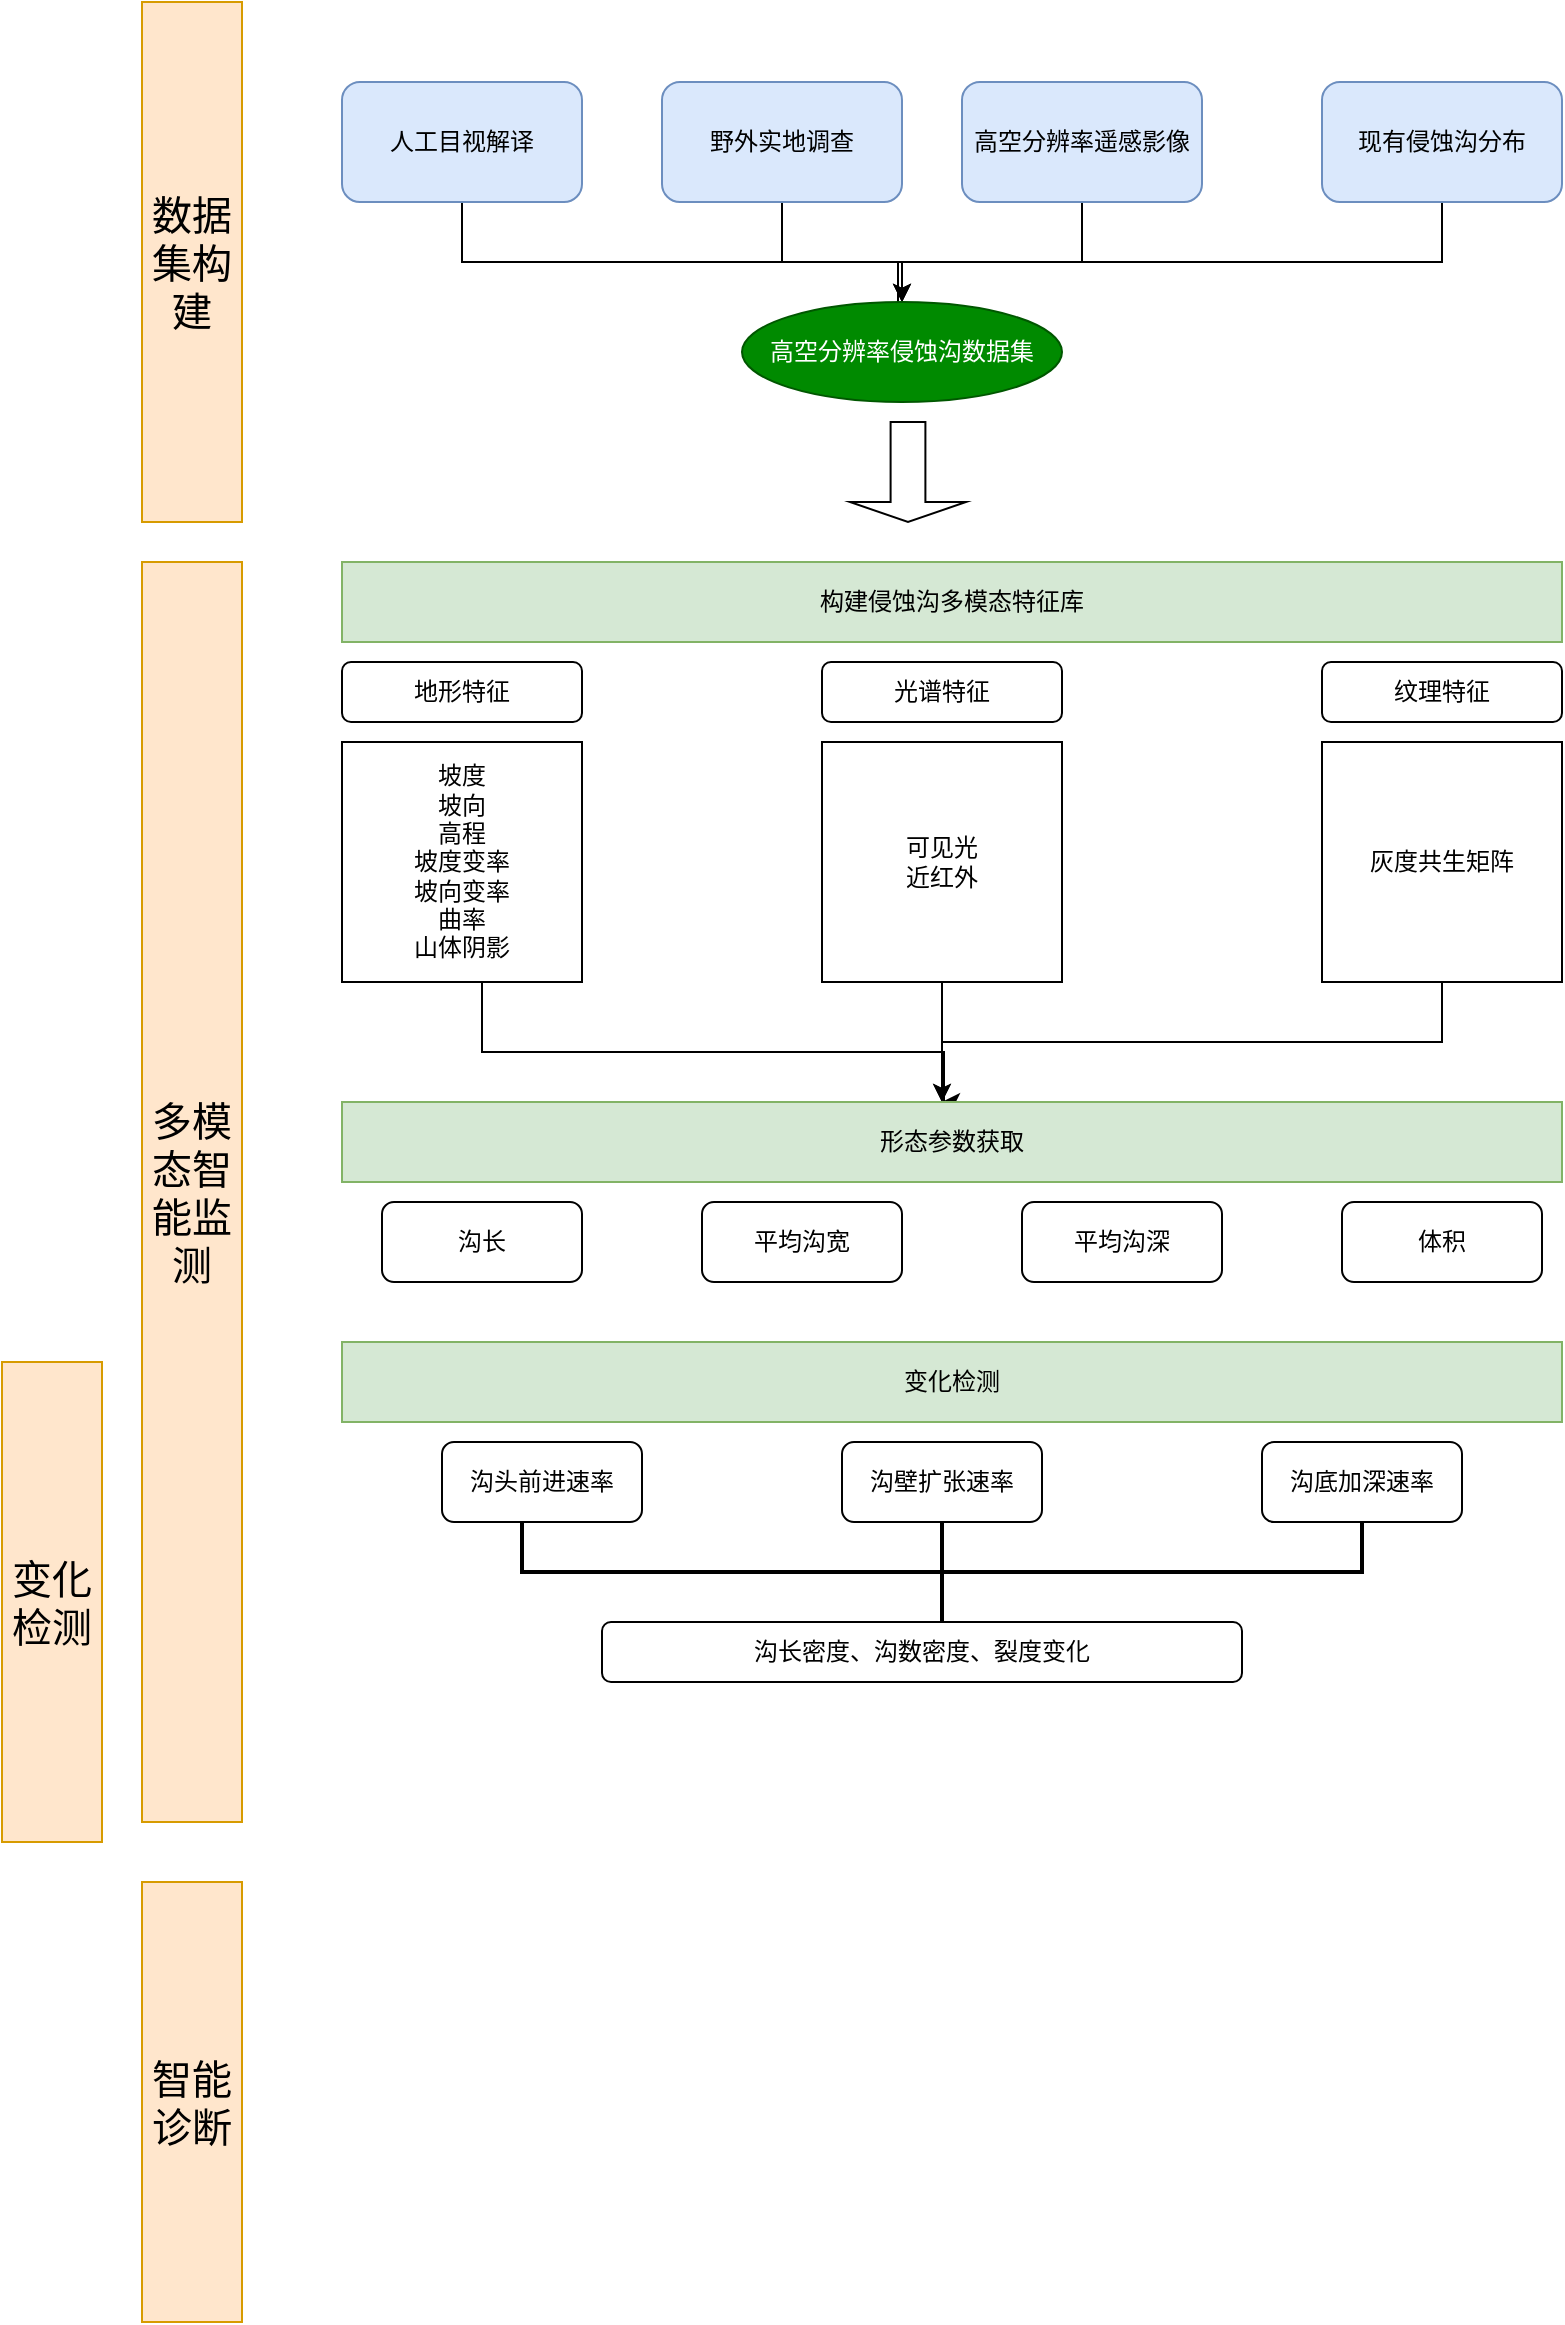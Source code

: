 <mxfile version="26.1.0">
  <diagram name="第 1 页" id="TZFuUK252T7A37Ij6whs">
    <mxGraphModel dx="1869" dy="573" grid="1" gridSize="10" guides="1" tooltips="1" connect="1" arrows="1" fold="1" page="1" pageScale="1" pageWidth="827" pageHeight="1169" math="0" shadow="0">
      <root>
        <mxCell id="0" />
        <mxCell id="1" parent="0" />
        <mxCell id="YTZnSgjd3nYbgK_upiZN-1" value="&lt;font style=&quot;font-size: 20px;&quot;&gt;数据集构建&lt;/font&gt;" style="rounded=0;whiteSpace=wrap;html=1;fillColor=#ffe6cc;strokeColor=#d79b00;" vertex="1" parent="1">
          <mxGeometry x="60" width="50" height="260" as="geometry" />
        </mxCell>
        <mxCell id="YTZnSgjd3nYbgK_upiZN-2" value="&lt;font style=&quot;font-size: 20px;&quot;&gt;多模态智能监测&lt;/font&gt;" style="rounded=0;whiteSpace=wrap;html=1;fillColor=#ffe6cc;strokeColor=#d79b00;" vertex="1" parent="1">
          <mxGeometry x="60" y="280" width="50" height="630" as="geometry" />
        </mxCell>
        <mxCell id="YTZnSgjd3nYbgK_upiZN-3" value="&lt;font style=&quot;font-size: 20px;&quot;&gt;变化检测&lt;/font&gt;" style="rounded=0;whiteSpace=wrap;html=1;fillColor=#ffe6cc;strokeColor=#d79b00;" vertex="1" parent="1">
          <mxGeometry x="-10" y="680" width="50" height="240" as="geometry" />
        </mxCell>
        <mxCell id="YTZnSgjd3nYbgK_upiZN-4" value="&lt;font style=&quot;font-size: 20px;&quot;&gt;智能诊断&lt;/font&gt;" style="rounded=0;whiteSpace=wrap;html=1;fillColor=#ffe6cc;strokeColor=#d79b00;" vertex="1" parent="1">
          <mxGeometry x="60" y="940" width="50" height="220" as="geometry" />
        </mxCell>
        <mxCell id="YTZnSgjd3nYbgK_upiZN-13" style="edgeStyle=orthogonalEdgeStyle;rounded=0;orthogonalLoop=1;jettySize=auto;html=1;entryX=0.547;entryY=0.015;entryDx=0;entryDy=0;entryPerimeter=0;" edge="1" parent="1" target="YTZnSgjd3nYbgK_upiZN-14">
          <mxGeometry relative="1" as="geometry">
            <mxPoint x="250" y="220" as="targetPoint" />
            <mxPoint x="220" y="90" as="sourcePoint" />
            <Array as="points">
              <mxPoint x="220" y="130" />
              <mxPoint x="438" y="130" />
              <mxPoint x="438" y="181" />
            </Array>
          </mxGeometry>
        </mxCell>
        <mxCell id="YTZnSgjd3nYbgK_upiZN-8" value="人工目视解译" style="rounded=1;whiteSpace=wrap;html=1;fillColor=#dae8fc;strokeColor=#6c8ebf;" vertex="1" parent="1">
          <mxGeometry x="160" y="40" width="120" height="60" as="geometry" />
        </mxCell>
        <mxCell id="YTZnSgjd3nYbgK_upiZN-19" style="edgeStyle=orthogonalEdgeStyle;rounded=0;orthogonalLoop=1;jettySize=auto;html=1;entryX=0.5;entryY=0;entryDx=0;entryDy=0;" edge="1" parent="1" source="YTZnSgjd3nYbgK_upiZN-9" target="YTZnSgjd3nYbgK_upiZN-14">
          <mxGeometry relative="1" as="geometry">
            <Array as="points">
              <mxPoint x="380" y="130" />
              <mxPoint x="440" y="130" />
            </Array>
          </mxGeometry>
        </mxCell>
        <mxCell id="YTZnSgjd3nYbgK_upiZN-9" value="野外实地调查" style="rounded=1;whiteSpace=wrap;html=1;fillColor=#dae8fc;strokeColor=#6c8ebf;" vertex="1" parent="1">
          <mxGeometry x="320" y="40" width="120" height="60" as="geometry" />
        </mxCell>
        <mxCell id="YTZnSgjd3nYbgK_upiZN-16" style="edgeStyle=orthogonalEdgeStyle;rounded=0;orthogonalLoop=1;jettySize=auto;html=1;" edge="1" parent="1" source="YTZnSgjd3nYbgK_upiZN-10" target="YTZnSgjd3nYbgK_upiZN-14">
          <mxGeometry relative="1" as="geometry">
            <Array as="points">
              <mxPoint x="530" y="130" />
              <mxPoint x="440" y="130" />
            </Array>
          </mxGeometry>
        </mxCell>
        <mxCell id="YTZnSgjd3nYbgK_upiZN-10" value="高空分辨率遥感影像" style="rounded=1;whiteSpace=wrap;html=1;fillColor=#dae8fc;strokeColor=#6c8ebf;" vertex="1" parent="1">
          <mxGeometry x="470" y="40" width="120" height="60" as="geometry" />
        </mxCell>
        <mxCell id="YTZnSgjd3nYbgK_upiZN-27" style="edgeStyle=orthogonalEdgeStyle;rounded=0;orthogonalLoop=1;jettySize=auto;html=1;entryX=0.5;entryY=0;entryDx=0;entryDy=0;" edge="1" parent="1" source="YTZnSgjd3nYbgK_upiZN-11" target="YTZnSgjd3nYbgK_upiZN-14">
          <mxGeometry relative="1" as="geometry">
            <Array as="points">
              <mxPoint x="710" y="130" />
              <mxPoint x="440" y="130" />
            </Array>
          </mxGeometry>
        </mxCell>
        <mxCell id="YTZnSgjd3nYbgK_upiZN-11" value="现有侵蚀沟分布" style="rounded=1;whiteSpace=wrap;html=1;fillColor=#dae8fc;strokeColor=#6c8ebf;" vertex="1" parent="1">
          <mxGeometry x="650" y="40" width="120" height="60" as="geometry" />
        </mxCell>
        <mxCell id="YTZnSgjd3nYbgK_upiZN-14" value="高空分辨率侵蚀沟数据集" style="ellipse;whiteSpace=wrap;html=1;fillColor=#008a00;strokeColor=#005700;fontColor=#ffffff;" vertex="1" parent="1">
          <mxGeometry x="360" y="150" width="160" height="50" as="geometry" />
        </mxCell>
        <mxCell id="YTZnSgjd3nYbgK_upiZN-20" value="构建侵蚀沟多模态特征库" style="rounded=0;whiteSpace=wrap;html=1;fillColor=#d5e8d4;strokeColor=#82b366;" vertex="1" parent="1">
          <mxGeometry x="160" y="280" width="610" height="40" as="geometry" />
        </mxCell>
        <mxCell id="YTZnSgjd3nYbgK_upiZN-21" value="地形特征" style="rounded=1;whiteSpace=wrap;html=1;" vertex="1" parent="1">
          <mxGeometry x="160" y="330" width="120" height="30" as="geometry" />
        </mxCell>
        <mxCell id="YTZnSgjd3nYbgK_upiZN-22" value="光谱特征" style="rounded=1;whiteSpace=wrap;html=1;" vertex="1" parent="1">
          <mxGeometry x="400" y="330" width="120" height="30" as="geometry" />
        </mxCell>
        <mxCell id="YTZnSgjd3nYbgK_upiZN-23" value="纹理特征" style="rounded=1;whiteSpace=wrap;html=1;" vertex="1" parent="1">
          <mxGeometry x="650" y="330" width="120" height="30" as="geometry" />
        </mxCell>
        <mxCell id="YTZnSgjd3nYbgK_upiZN-25" value="" style="shape=singleArrow;direction=south;whiteSpace=wrap;html=1;" vertex="1" parent="1">
          <mxGeometry x="414" y="210" width="58" height="50" as="geometry" />
        </mxCell>
        <mxCell id="YTZnSgjd3nYbgK_upiZN-33" style="edgeStyle=orthogonalEdgeStyle;rounded=0;orthogonalLoop=1;jettySize=auto;html=1;exitX=0.5;exitY=1;exitDx=0;exitDy=0;" edge="1" parent="1">
          <mxGeometry relative="1" as="geometry">
            <mxPoint x="460" y="550" as="targetPoint" />
            <mxPoint x="230" y="490" as="sourcePoint" />
            <Array as="points">
              <mxPoint x="230" y="525" />
              <mxPoint x="461" y="525" />
            </Array>
          </mxGeometry>
        </mxCell>
        <mxCell id="YTZnSgjd3nYbgK_upiZN-28" value="坡度&lt;div&gt;坡向&lt;/div&gt;&lt;div&gt;高程&lt;/div&gt;&lt;div&gt;坡度变率&lt;/div&gt;&lt;div&gt;坡向变率&lt;/div&gt;&lt;div&gt;曲率&lt;/div&gt;&lt;div&gt;山体阴影&lt;/div&gt;" style="whiteSpace=wrap;html=1;aspect=fixed;" vertex="1" parent="1">
          <mxGeometry x="160" y="370" width="120" height="120" as="geometry" />
        </mxCell>
        <mxCell id="YTZnSgjd3nYbgK_upiZN-34" style="edgeStyle=orthogonalEdgeStyle;rounded=0;orthogonalLoop=1;jettySize=auto;html=1;" edge="1" parent="1" source="YTZnSgjd3nYbgK_upiZN-29">
          <mxGeometry relative="1" as="geometry">
            <mxPoint x="460" y="550" as="targetPoint" />
          </mxGeometry>
        </mxCell>
        <mxCell id="YTZnSgjd3nYbgK_upiZN-29" value="可见光&lt;div&gt;近红外&lt;/div&gt;" style="whiteSpace=wrap;html=1;aspect=fixed;" vertex="1" parent="1">
          <mxGeometry x="400" y="370" width="120" height="120" as="geometry" />
        </mxCell>
        <mxCell id="YTZnSgjd3nYbgK_upiZN-35" style="edgeStyle=orthogonalEdgeStyle;rounded=0;orthogonalLoop=1;jettySize=auto;html=1;" edge="1" parent="1">
          <mxGeometry relative="1" as="geometry">
            <mxPoint x="460" y="550" as="targetPoint" />
            <mxPoint x="710" y="490" as="sourcePoint" />
            <Array as="points">
              <mxPoint x="710" y="520" />
              <mxPoint x="460" y="520" />
            </Array>
          </mxGeometry>
        </mxCell>
        <mxCell id="YTZnSgjd3nYbgK_upiZN-30" value="灰度共生矩阵" style="whiteSpace=wrap;html=1;aspect=fixed;" vertex="1" parent="1">
          <mxGeometry x="650" y="370" width="120" height="120" as="geometry" />
        </mxCell>
        <mxCell id="YTZnSgjd3nYbgK_upiZN-36" value="形态参数获取" style="rounded=0;whiteSpace=wrap;html=1;fillColor=#d5e8d4;strokeColor=#82b366;" vertex="1" parent="1">
          <mxGeometry x="160" y="550" width="610" height="40" as="geometry" />
        </mxCell>
        <mxCell id="YTZnSgjd3nYbgK_upiZN-37" value="沟长" style="rounded=1;whiteSpace=wrap;html=1;" vertex="1" parent="1">
          <mxGeometry x="180" y="600" width="100" height="40" as="geometry" />
        </mxCell>
        <mxCell id="YTZnSgjd3nYbgK_upiZN-38" value="平均沟宽" style="rounded=1;whiteSpace=wrap;html=1;" vertex="1" parent="1">
          <mxGeometry x="340" y="600" width="100" height="40" as="geometry" />
        </mxCell>
        <mxCell id="YTZnSgjd3nYbgK_upiZN-39" value="平均沟深" style="rounded=1;whiteSpace=wrap;html=1;" vertex="1" parent="1">
          <mxGeometry x="500" y="600" width="100" height="40" as="geometry" />
        </mxCell>
        <mxCell id="YTZnSgjd3nYbgK_upiZN-40" value="体积" style="rounded=1;whiteSpace=wrap;html=1;" vertex="1" parent="1">
          <mxGeometry x="660" y="600" width="100" height="40" as="geometry" />
        </mxCell>
        <mxCell id="YTZnSgjd3nYbgK_upiZN-41" value="变化检测" style="rounded=0;whiteSpace=wrap;html=1;fillColor=#d5e8d4;strokeColor=#82b366;" vertex="1" parent="1">
          <mxGeometry x="160" y="670" width="610" height="40" as="geometry" />
        </mxCell>
        <mxCell id="YTZnSgjd3nYbgK_upiZN-42" value="沟头前进速率" style="rounded=1;whiteSpace=wrap;html=1;" vertex="1" parent="1">
          <mxGeometry x="210" y="720" width="100" height="40" as="geometry" />
        </mxCell>
        <mxCell id="YTZnSgjd3nYbgK_upiZN-43" value="沟壁扩张速率" style="rounded=1;whiteSpace=wrap;html=1;" vertex="1" parent="1">
          <mxGeometry x="410" y="720" width="100" height="40" as="geometry" />
        </mxCell>
        <mxCell id="YTZnSgjd3nYbgK_upiZN-44" value="沟底加深速率" style="rounded=1;whiteSpace=wrap;html=1;" vertex="1" parent="1">
          <mxGeometry x="620" y="720" width="100" height="40" as="geometry" />
        </mxCell>
        <mxCell id="YTZnSgjd3nYbgK_upiZN-45" value="" style="strokeWidth=2;html=1;shape=mxgraph.flowchart.annotation_2;align=left;labelPosition=right;pointerEvents=1;direction=north;" vertex="1" parent="1">
          <mxGeometry x="250" y="760" width="420" height="50" as="geometry" />
        </mxCell>
        <mxCell id="YTZnSgjd3nYbgK_upiZN-47" value="" style="line;strokeWidth=2;rotatable=0;dashed=0;labelPosition=right;align=left;verticalAlign=middle;spacingTop=0;spacingLeft=6;points=[];portConstraint=eastwest;direction=south;" vertex="1" parent="1">
          <mxGeometry x="455" y="760" width="10" height="50" as="geometry" />
        </mxCell>
        <mxCell id="YTZnSgjd3nYbgK_upiZN-48" value="沟长密度、沟数密度、裂度变化" style="rounded=1;whiteSpace=wrap;html=1;" vertex="1" parent="1">
          <mxGeometry x="290" y="810" width="320" height="30" as="geometry" />
        </mxCell>
      </root>
    </mxGraphModel>
  </diagram>
</mxfile>
